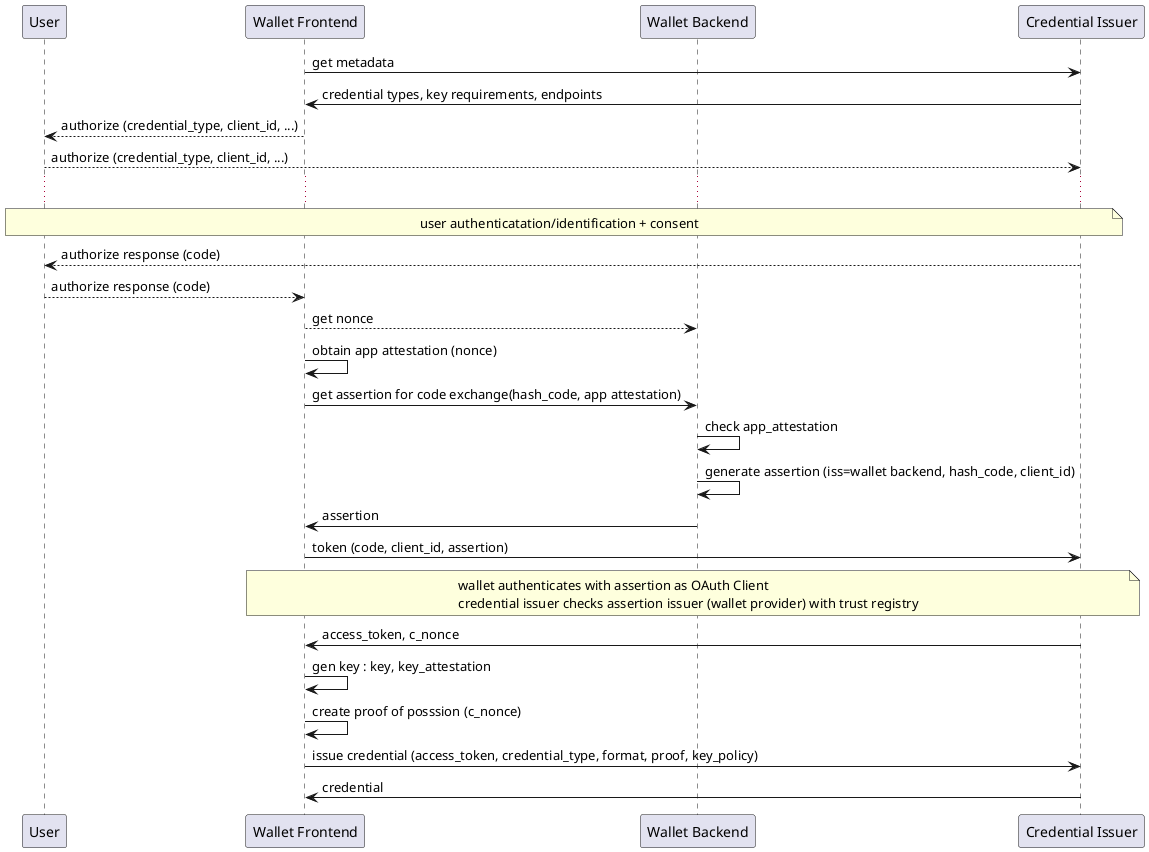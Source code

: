 @startuml
participant User as u
participant "Wallet Frontend" as w
participant "Wallet Backend" as b
participant "Credential Issuer" as i

w -> i: get metadata
i -> w: credential types, key requirements, endpoints
w --> u : authorize (credential_type, client_id, ...)
u --> i: authorize (credential_type, client_id, ...)
... 
note over u, i: user authenticatation/identification + consent
i --> u : authorize response (code)
u --> w: authorize response (code)
w --> b: get nonce
w -> w : obtain app attestation (nonce)
w -> b : get assertion for code exchange(hash_code, app attestation)
b -> b : check app_attestation
b -> b : generate assertion (iss=wallet backend, hash_code, client_id)
b -> w : assertion
w -> i : token (code, client_id, assertion)
note over w, i: wallet authenticates with assertion as OAuth Client\ncredential issuer checks assertion issuer (wallet provider) with trust registry
i -> w : access_token, c_nonce
w -> w : gen key : key, key_attestation
w -> w : create proof of posssion (c_nonce)
w -> i : issue credential (access_token, credential_type, format, proof, key_policy)
i -> w : credential
@enduml